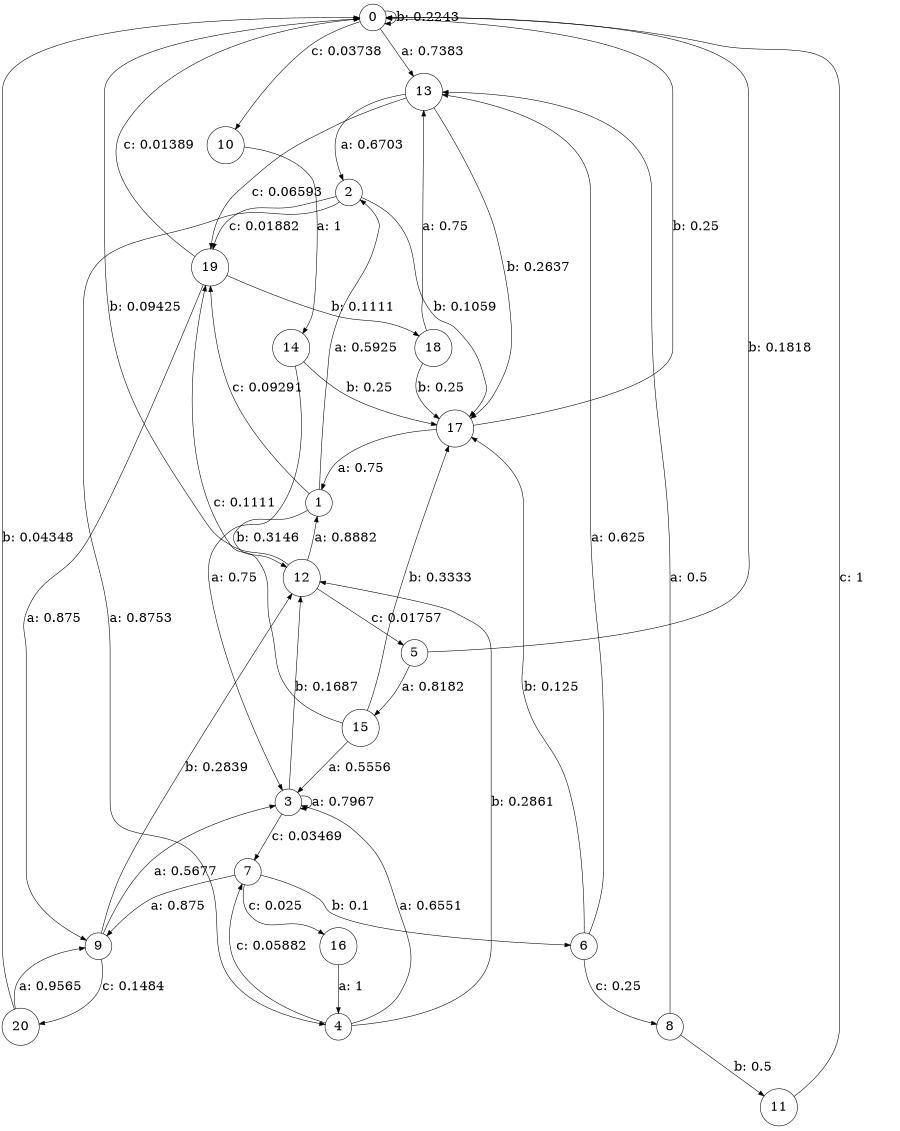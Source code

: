digraph "d6-300nw-t0-cen-SML" {
size = "6,8.5";
ratio = "fill";
node [shape = circle];
node [fontsize = 24];
edge [fontsize = 24];
0 -> 13 [label = "a: 0.7383   "];
0 -> 0 [label = "b: 0.2243   "];
0 -> 10 [label = "c: 0.03738  "];
1 -> 2 [label = "a: 0.5925   "];
1 -> 12 [label = "b: 0.3146   "];
1 -> 19 [label = "c: 0.09291  "];
2 -> 4 [label = "a: 0.8753   "];
2 -> 17 [label = "b: 0.1059   "];
2 -> 19 [label = "c: 0.01882  "];
3 -> 3 [label = "a: 0.7967   "];
3 -> 12 [label = "b: 0.1687   "];
3 -> 7 [label = "c: 0.03469  "];
4 -> 3 [label = "a: 0.6551   "];
4 -> 12 [label = "b: 0.2861   "];
4 -> 7 [label = "c: 0.05882  "];
5 -> 15 [label = "a: 0.8182   "];
5 -> 0 [label = "b: 0.1818   "];
6 -> 13 [label = "a: 0.625    "];
6 -> 17 [label = "b: 0.125    "];
6 -> 8 [label = "c: 0.25     "];
7 -> 9 [label = "a: 0.875    "];
7 -> 6 [label = "b: 0.1      "];
7 -> 16 [label = "c: 0.025    "];
8 -> 13 [label = "a: 0.5      "];
8 -> 11 [label = "b: 0.5      "];
9 -> 3 [label = "a: 0.5677   "];
9 -> 12 [label = "b: 0.2839   "];
9 -> 20 [label = "c: 0.1484   "];
10 -> 14 [label = "a: 1        "];
11 -> 0 [label = "c: 1        "];
12 -> 1 [label = "a: 0.8882   "];
12 -> 0 [label = "b: 0.09425  "];
12 -> 5 [label = "c: 0.01757  "];
13 -> 2 [label = "a: 0.6703   "];
13 -> 17 [label = "b: 0.2637   "];
13 -> 19 [label = "c: 0.06593  "];
14 -> 3 [label = "a: 0.75     "];
14 -> 17 [label = "b: 0.25     "];
15 -> 3 [label = "a: 0.5556   "];
15 -> 17 [label = "b: 0.3333   "];
15 -> 19 [label = "c: 0.1111   "];
16 -> 4 [label = "a: 1        "];
17 -> 1 [label = "a: 0.75     "];
17 -> 0 [label = "b: 0.25     "];
18 -> 13 [label = "a: 0.75     "];
18 -> 17 [label = "b: 0.25     "];
19 -> 9 [label = "a: 0.875    "];
19 -> 18 [label = "b: 0.1111   "];
19 -> 0 [label = "c: 0.01389  "];
20 -> 9 [label = "a: 0.9565   "];
20 -> 0 [label = "b: 0.04348  "];
}